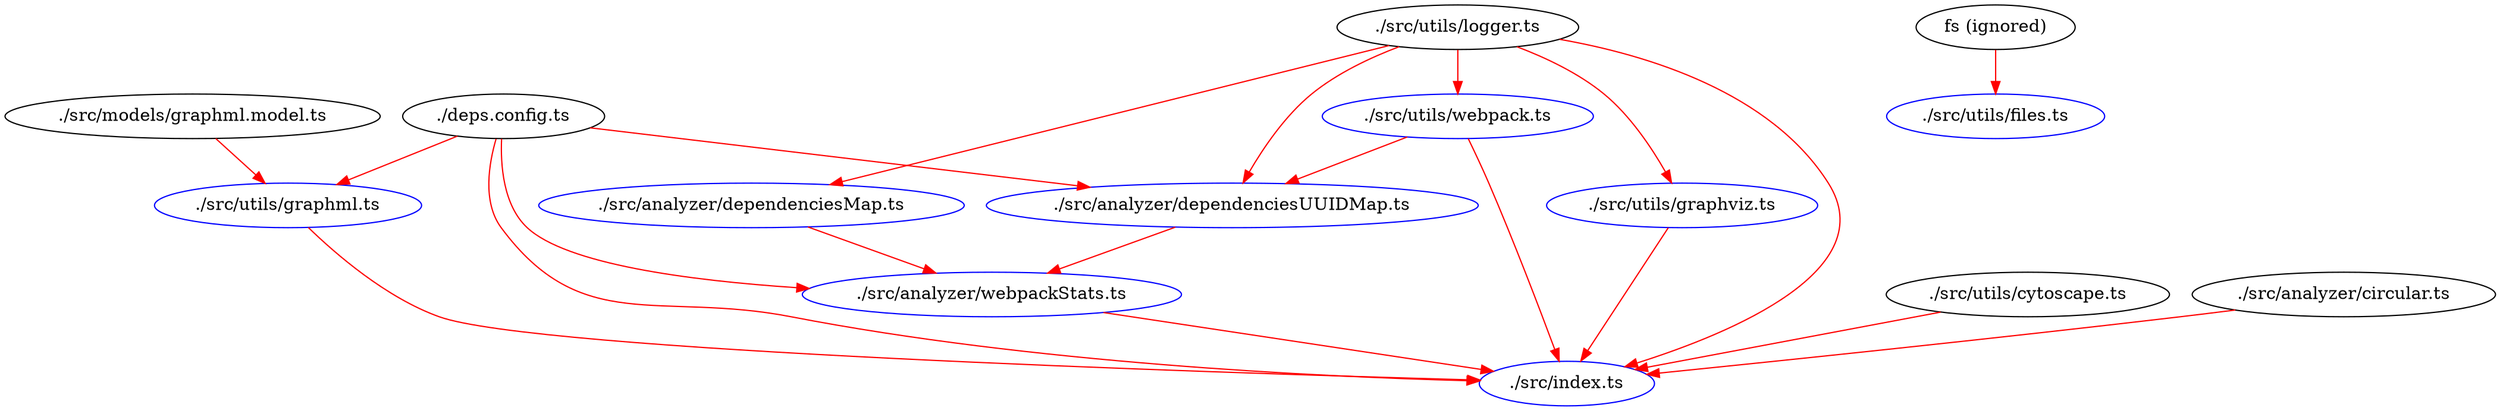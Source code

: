 digraph G {
  "./src/index.ts" [ color = "blue" ];
  "./src/analyzer/webpackStats.ts" [ color = "blue" ];
  "./deps.config.ts";
  "./src/utils/logger.ts";
  "./src/utils/webpack.ts" [ color = "blue" ];
  "./src/utils/graphviz.ts" [ color = "blue" ];
  "./src/utils/cytoscape.ts";
  "./src/utils/graphml.ts" [ color = "blue" ];
  "./src/analyzer/circular.ts";
  "./src/analyzer/dependenciesUUIDMap.ts" [ color = "blue" ];
  "./src/analyzer/dependenciesMap.ts" [ color = "blue" ];
  "./src/models/graphml.model.ts";
  "./src/utils/files.ts" [ color = "blue" ];
  "fs (ignored)";
  "./src/analyzer/webpackStats.ts" -> "./src/index.ts" [ color = "red" ];
  "./deps.config.ts" -> "./src/index.ts" [ color = "red" ];
  "./src/utils/logger.ts" -> "./src/index.ts" [ color = "red" ];
  "./src/utils/webpack.ts" -> "./src/index.ts" [ color = "red" ];
  "./src/utils/graphviz.ts" -> "./src/index.ts" [ color = "red" ];
  "./src/utils/cytoscape.ts" -> "./src/index.ts" [ color = "red" ];
  "./src/utils/graphml.ts" -> "./src/index.ts" [ color = "red" ];
  "./src/analyzer/circular.ts" -> "./src/index.ts" [ color = "red" ];
  "./deps.config.ts" -> "./src/analyzer/dependenciesUUIDMap.ts" [ color = "red" ];
  "./src/utils/logger.ts" -> "./src/analyzer/dependenciesUUIDMap.ts" [ color = "red" ];
  "./src/utils/webpack.ts" -> "./src/analyzer/dependenciesUUIDMap.ts" [ color = "red" ];
  "./deps.config.ts" -> "./src/analyzer/webpackStats.ts" [ color = "red" ];
  "./src/analyzer/dependenciesUUIDMap.ts" -> "./src/analyzer/webpackStats.ts" [ color = "red" ];
  "./src/analyzer/dependenciesMap.ts" -> "./src/analyzer/webpackStats.ts" [ color = "red" ];
  "./deps.config.ts" -> "./src/utils/graphml.ts" [ color = "red" ];
  "./src/models/graphml.model.ts" -> "./src/utils/graphml.ts" [ color = "red" ];
  "./src/utils/logger.ts" -> "./src/analyzer/dependenciesMap.ts" [ color = "red" ];
  "./src/utils/logger.ts" -> "./src/utils/graphviz.ts" [ color = "red" ];
  "./src/utils/logger.ts" -> "./src/utils/webpack.ts" [ color = "red" ];
  "fs (ignored)" -> "./src/utils/files.ts" [ color = "red" ];
}
